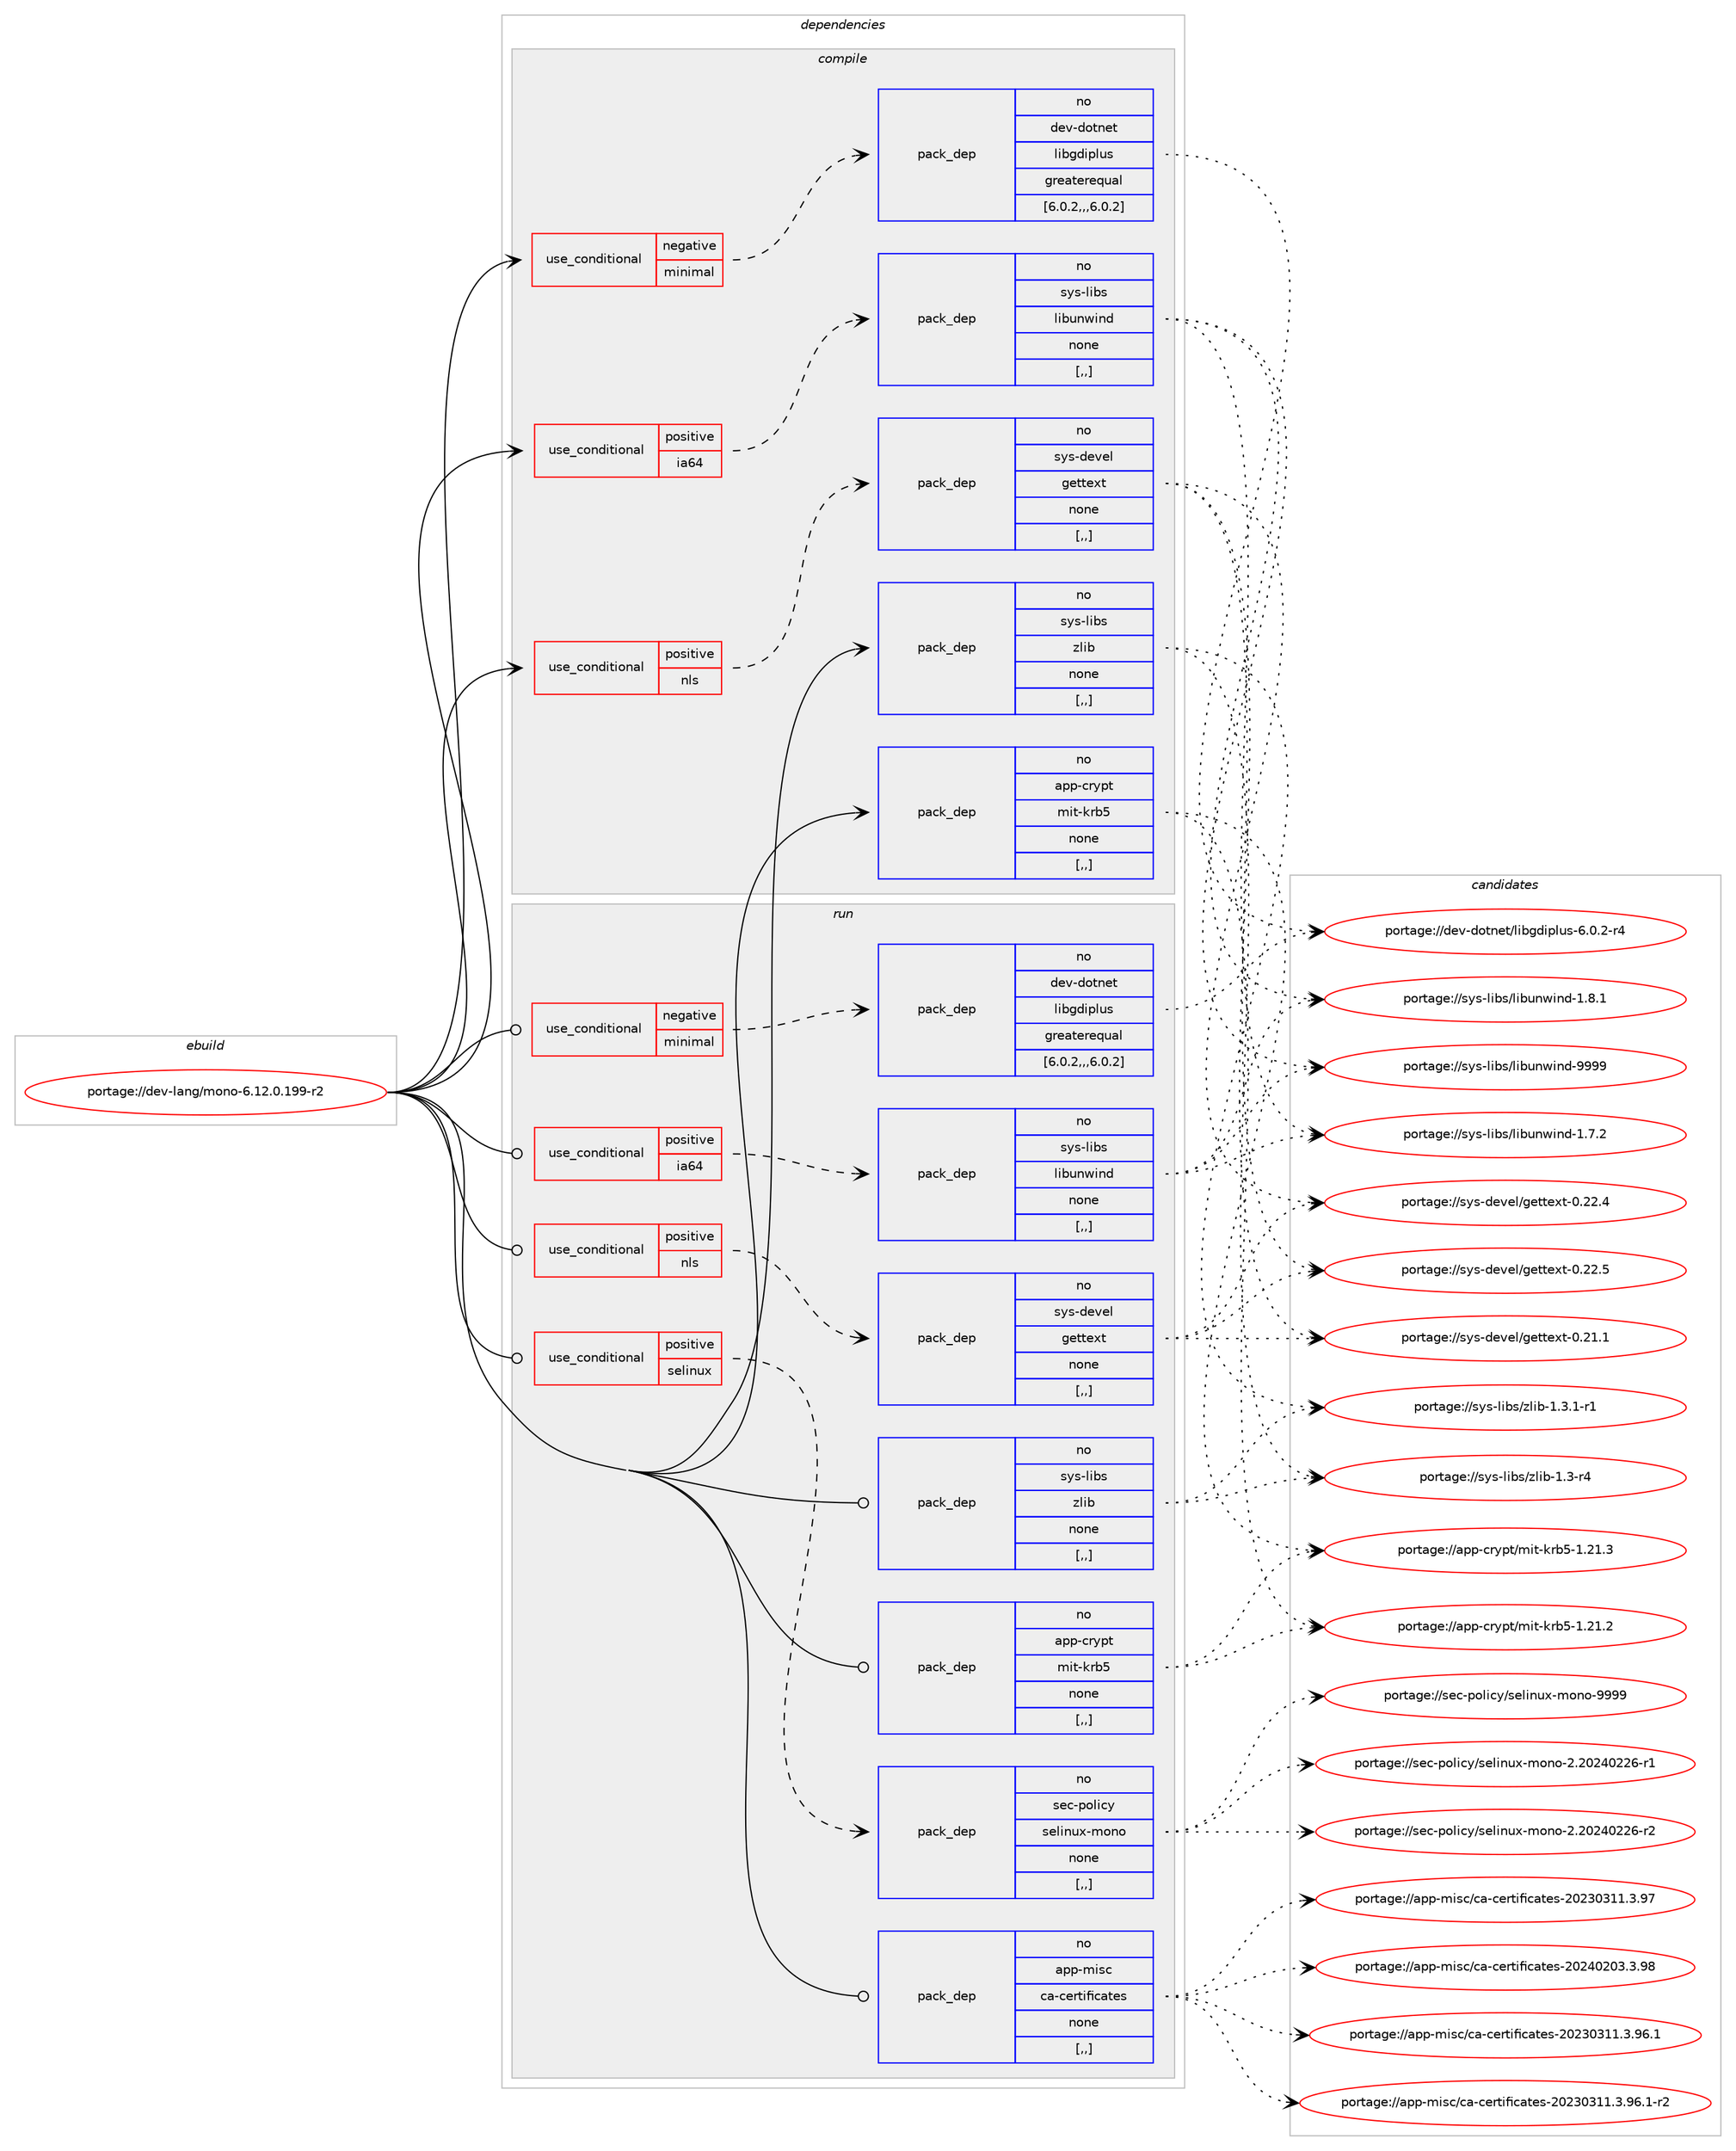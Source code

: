 digraph prolog {

# *************
# Graph options
# *************

newrank=true;
concentrate=true;
compound=true;
graph [rankdir=LR,fontname=Helvetica,fontsize=10,ranksep=1.5];#, ranksep=2.5, nodesep=0.2];
edge  [arrowhead=vee];
node  [fontname=Helvetica,fontsize=10];

# **********
# The ebuild
# **********

subgraph cluster_leftcol {
color=gray;
rank=same;
label=<<i>ebuild</i>>;
id [label="portage://dev-lang/mono-6.12.0.199-r2", color=red, width=4, href="../dev-lang/mono-6.12.0.199-r2.svg"];
}

# ****************
# The dependencies
# ****************

subgraph cluster_midcol {
color=gray;
label=<<i>dependencies</i>>;
subgraph cluster_compile {
fillcolor="#eeeeee";
style=filled;
label=<<i>compile</i>>;
subgraph cond22483 {
dependency97500 [label=<<TABLE BORDER="0" CELLBORDER="1" CELLSPACING="0" CELLPADDING="4"><TR><TD ROWSPAN="3" CELLPADDING="10">use_conditional</TD></TR><TR><TD>negative</TD></TR><TR><TD>minimal</TD></TR></TABLE>>, shape=none, color=red];
subgraph pack73979 {
dependency97501 [label=<<TABLE BORDER="0" CELLBORDER="1" CELLSPACING="0" CELLPADDING="4" WIDTH="220"><TR><TD ROWSPAN="6" CELLPADDING="30">pack_dep</TD></TR><TR><TD WIDTH="110">no</TD></TR><TR><TD>dev-dotnet</TD></TR><TR><TD>libgdiplus</TD></TR><TR><TD>greaterequal</TD></TR><TR><TD>[6.0.2,,,6.0.2]</TD></TR></TABLE>>, shape=none, color=blue];
}
dependency97500:e -> dependency97501:w [weight=20,style="dashed",arrowhead="vee"];
}
id:e -> dependency97500:w [weight=20,style="solid",arrowhead="vee"];
subgraph cond22484 {
dependency97502 [label=<<TABLE BORDER="0" CELLBORDER="1" CELLSPACING="0" CELLPADDING="4"><TR><TD ROWSPAN="3" CELLPADDING="10">use_conditional</TD></TR><TR><TD>positive</TD></TR><TR><TD>ia64</TD></TR></TABLE>>, shape=none, color=red];
subgraph pack73980 {
dependency97503 [label=<<TABLE BORDER="0" CELLBORDER="1" CELLSPACING="0" CELLPADDING="4" WIDTH="220"><TR><TD ROWSPAN="6" CELLPADDING="30">pack_dep</TD></TR><TR><TD WIDTH="110">no</TD></TR><TR><TD>sys-libs</TD></TR><TR><TD>libunwind</TD></TR><TR><TD>none</TD></TR><TR><TD>[,,]</TD></TR></TABLE>>, shape=none, color=blue];
}
dependency97502:e -> dependency97503:w [weight=20,style="dashed",arrowhead="vee"];
}
id:e -> dependency97502:w [weight=20,style="solid",arrowhead="vee"];
subgraph cond22485 {
dependency97504 [label=<<TABLE BORDER="0" CELLBORDER="1" CELLSPACING="0" CELLPADDING="4"><TR><TD ROWSPAN="3" CELLPADDING="10">use_conditional</TD></TR><TR><TD>positive</TD></TR><TR><TD>nls</TD></TR></TABLE>>, shape=none, color=red];
subgraph pack73981 {
dependency97505 [label=<<TABLE BORDER="0" CELLBORDER="1" CELLSPACING="0" CELLPADDING="4" WIDTH="220"><TR><TD ROWSPAN="6" CELLPADDING="30">pack_dep</TD></TR><TR><TD WIDTH="110">no</TD></TR><TR><TD>sys-devel</TD></TR><TR><TD>gettext</TD></TR><TR><TD>none</TD></TR><TR><TD>[,,]</TD></TR></TABLE>>, shape=none, color=blue];
}
dependency97504:e -> dependency97505:w [weight=20,style="dashed",arrowhead="vee"];
}
id:e -> dependency97504:w [weight=20,style="solid",arrowhead="vee"];
subgraph pack73982 {
dependency97506 [label=<<TABLE BORDER="0" CELLBORDER="1" CELLSPACING="0" CELLPADDING="4" WIDTH="220"><TR><TD ROWSPAN="6" CELLPADDING="30">pack_dep</TD></TR><TR><TD WIDTH="110">no</TD></TR><TR><TD>app-crypt</TD></TR><TR><TD>mit-krb5</TD></TR><TR><TD>none</TD></TR><TR><TD>[,,]</TD></TR></TABLE>>, shape=none, color=blue];
}
id:e -> dependency97506:w [weight=20,style="solid",arrowhead="vee"];
subgraph pack73983 {
dependency97507 [label=<<TABLE BORDER="0" CELLBORDER="1" CELLSPACING="0" CELLPADDING="4" WIDTH="220"><TR><TD ROWSPAN="6" CELLPADDING="30">pack_dep</TD></TR><TR><TD WIDTH="110">no</TD></TR><TR><TD>sys-libs</TD></TR><TR><TD>zlib</TD></TR><TR><TD>none</TD></TR><TR><TD>[,,]</TD></TR></TABLE>>, shape=none, color=blue];
}
id:e -> dependency97507:w [weight=20,style="solid",arrowhead="vee"];
}
subgraph cluster_compileandrun {
fillcolor="#eeeeee";
style=filled;
label=<<i>compile and run</i>>;
}
subgraph cluster_run {
fillcolor="#eeeeee";
style=filled;
label=<<i>run</i>>;
subgraph cond22486 {
dependency97508 [label=<<TABLE BORDER="0" CELLBORDER="1" CELLSPACING="0" CELLPADDING="4"><TR><TD ROWSPAN="3" CELLPADDING="10">use_conditional</TD></TR><TR><TD>negative</TD></TR><TR><TD>minimal</TD></TR></TABLE>>, shape=none, color=red];
subgraph pack73984 {
dependency97509 [label=<<TABLE BORDER="0" CELLBORDER="1" CELLSPACING="0" CELLPADDING="4" WIDTH="220"><TR><TD ROWSPAN="6" CELLPADDING="30">pack_dep</TD></TR><TR><TD WIDTH="110">no</TD></TR><TR><TD>dev-dotnet</TD></TR><TR><TD>libgdiplus</TD></TR><TR><TD>greaterequal</TD></TR><TR><TD>[6.0.2,,,6.0.2]</TD></TR></TABLE>>, shape=none, color=blue];
}
dependency97508:e -> dependency97509:w [weight=20,style="dashed",arrowhead="vee"];
}
id:e -> dependency97508:w [weight=20,style="solid",arrowhead="odot"];
subgraph cond22487 {
dependency97510 [label=<<TABLE BORDER="0" CELLBORDER="1" CELLSPACING="0" CELLPADDING="4"><TR><TD ROWSPAN="3" CELLPADDING="10">use_conditional</TD></TR><TR><TD>positive</TD></TR><TR><TD>ia64</TD></TR></TABLE>>, shape=none, color=red];
subgraph pack73985 {
dependency97511 [label=<<TABLE BORDER="0" CELLBORDER="1" CELLSPACING="0" CELLPADDING="4" WIDTH="220"><TR><TD ROWSPAN="6" CELLPADDING="30">pack_dep</TD></TR><TR><TD WIDTH="110">no</TD></TR><TR><TD>sys-libs</TD></TR><TR><TD>libunwind</TD></TR><TR><TD>none</TD></TR><TR><TD>[,,]</TD></TR></TABLE>>, shape=none, color=blue];
}
dependency97510:e -> dependency97511:w [weight=20,style="dashed",arrowhead="vee"];
}
id:e -> dependency97510:w [weight=20,style="solid",arrowhead="odot"];
subgraph cond22488 {
dependency97512 [label=<<TABLE BORDER="0" CELLBORDER="1" CELLSPACING="0" CELLPADDING="4"><TR><TD ROWSPAN="3" CELLPADDING="10">use_conditional</TD></TR><TR><TD>positive</TD></TR><TR><TD>nls</TD></TR></TABLE>>, shape=none, color=red];
subgraph pack73986 {
dependency97513 [label=<<TABLE BORDER="0" CELLBORDER="1" CELLSPACING="0" CELLPADDING="4" WIDTH="220"><TR><TD ROWSPAN="6" CELLPADDING="30">pack_dep</TD></TR><TR><TD WIDTH="110">no</TD></TR><TR><TD>sys-devel</TD></TR><TR><TD>gettext</TD></TR><TR><TD>none</TD></TR><TR><TD>[,,]</TD></TR></TABLE>>, shape=none, color=blue];
}
dependency97512:e -> dependency97513:w [weight=20,style="dashed",arrowhead="vee"];
}
id:e -> dependency97512:w [weight=20,style="solid",arrowhead="odot"];
subgraph cond22489 {
dependency97514 [label=<<TABLE BORDER="0" CELLBORDER="1" CELLSPACING="0" CELLPADDING="4"><TR><TD ROWSPAN="3" CELLPADDING="10">use_conditional</TD></TR><TR><TD>positive</TD></TR><TR><TD>selinux</TD></TR></TABLE>>, shape=none, color=red];
subgraph pack73987 {
dependency97515 [label=<<TABLE BORDER="0" CELLBORDER="1" CELLSPACING="0" CELLPADDING="4" WIDTH="220"><TR><TD ROWSPAN="6" CELLPADDING="30">pack_dep</TD></TR><TR><TD WIDTH="110">no</TD></TR><TR><TD>sec-policy</TD></TR><TR><TD>selinux-mono</TD></TR><TR><TD>none</TD></TR><TR><TD>[,,]</TD></TR></TABLE>>, shape=none, color=blue];
}
dependency97514:e -> dependency97515:w [weight=20,style="dashed",arrowhead="vee"];
}
id:e -> dependency97514:w [weight=20,style="solid",arrowhead="odot"];
subgraph pack73988 {
dependency97516 [label=<<TABLE BORDER="0" CELLBORDER="1" CELLSPACING="0" CELLPADDING="4" WIDTH="220"><TR><TD ROWSPAN="6" CELLPADDING="30">pack_dep</TD></TR><TR><TD WIDTH="110">no</TD></TR><TR><TD>app-crypt</TD></TR><TR><TD>mit-krb5</TD></TR><TR><TD>none</TD></TR><TR><TD>[,,]</TD></TR></TABLE>>, shape=none, color=blue];
}
id:e -> dependency97516:w [weight=20,style="solid",arrowhead="odot"];
subgraph pack73989 {
dependency97517 [label=<<TABLE BORDER="0" CELLBORDER="1" CELLSPACING="0" CELLPADDING="4" WIDTH="220"><TR><TD ROWSPAN="6" CELLPADDING="30">pack_dep</TD></TR><TR><TD WIDTH="110">no</TD></TR><TR><TD>app-misc</TD></TR><TR><TD>ca-certificates</TD></TR><TR><TD>none</TD></TR><TR><TD>[,,]</TD></TR></TABLE>>, shape=none, color=blue];
}
id:e -> dependency97517:w [weight=20,style="solid",arrowhead="odot"];
subgraph pack73990 {
dependency97518 [label=<<TABLE BORDER="0" CELLBORDER="1" CELLSPACING="0" CELLPADDING="4" WIDTH="220"><TR><TD ROWSPAN="6" CELLPADDING="30">pack_dep</TD></TR><TR><TD WIDTH="110">no</TD></TR><TR><TD>sys-libs</TD></TR><TR><TD>zlib</TD></TR><TR><TD>none</TD></TR><TR><TD>[,,]</TD></TR></TABLE>>, shape=none, color=blue];
}
id:e -> dependency97518:w [weight=20,style="solid",arrowhead="odot"];
}
}

# **************
# The candidates
# **************

subgraph cluster_choices {
rank=same;
color=gray;
label=<<i>candidates</i>>;

subgraph choice73979 {
color=black;
nodesep=1;
choice1001011184510011111611010111647108105981031001051121081171154554464846504511452 [label="portage://dev-dotnet/libgdiplus-6.0.2-r4", color=red, width=4,href="../dev-dotnet/libgdiplus-6.0.2-r4.svg"];
dependency97501:e -> choice1001011184510011111611010111647108105981031001051121081171154554464846504511452:w [style=dotted,weight="100"];
}
subgraph choice73980 {
color=black;
nodesep=1;
choice11512111545108105981154710810598117110119105110100454946554650 [label="portage://sys-libs/libunwind-1.7.2", color=red, width=4,href="../sys-libs/libunwind-1.7.2.svg"];
choice11512111545108105981154710810598117110119105110100454946564649 [label="portage://sys-libs/libunwind-1.8.1", color=red, width=4,href="../sys-libs/libunwind-1.8.1.svg"];
choice115121115451081059811547108105981171101191051101004557575757 [label="portage://sys-libs/libunwind-9999", color=red, width=4,href="../sys-libs/libunwind-9999.svg"];
dependency97503:e -> choice11512111545108105981154710810598117110119105110100454946554650:w [style=dotted,weight="100"];
dependency97503:e -> choice11512111545108105981154710810598117110119105110100454946564649:w [style=dotted,weight="100"];
dependency97503:e -> choice115121115451081059811547108105981171101191051101004557575757:w [style=dotted,weight="100"];
}
subgraph choice73981 {
color=black;
nodesep=1;
choice115121115451001011181011084710310111611610112011645484650494649 [label="portage://sys-devel/gettext-0.21.1", color=red, width=4,href="../sys-devel/gettext-0.21.1.svg"];
choice115121115451001011181011084710310111611610112011645484650504652 [label="portage://sys-devel/gettext-0.22.4", color=red, width=4,href="../sys-devel/gettext-0.22.4.svg"];
choice115121115451001011181011084710310111611610112011645484650504653 [label="portage://sys-devel/gettext-0.22.5", color=red, width=4,href="../sys-devel/gettext-0.22.5.svg"];
dependency97505:e -> choice115121115451001011181011084710310111611610112011645484650494649:w [style=dotted,weight="100"];
dependency97505:e -> choice115121115451001011181011084710310111611610112011645484650504652:w [style=dotted,weight="100"];
dependency97505:e -> choice115121115451001011181011084710310111611610112011645484650504653:w [style=dotted,weight="100"];
}
subgraph choice73982 {
color=black;
nodesep=1;
choice9711211245991141211121164710910511645107114985345494650494650 [label="portage://app-crypt/mit-krb5-1.21.2", color=red, width=4,href="../app-crypt/mit-krb5-1.21.2.svg"];
choice9711211245991141211121164710910511645107114985345494650494651 [label="portage://app-crypt/mit-krb5-1.21.3", color=red, width=4,href="../app-crypt/mit-krb5-1.21.3.svg"];
dependency97506:e -> choice9711211245991141211121164710910511645107114985345494650494650:w [style=dotted,weight="100"];
dependency97506:e -> choice9711211245991141211121164710910511645107114985345494650494651:w [style=dotted,weight="100"];
}
subgraph choice73983 {
color=black;
nodesep=1;
choice11512111545108105981154712210810598454946514511452 [label="portage://sys-libs/zlib-1.3-r4", color=red, width=4,href="../sys-libs/zlib-1.3-r4.svg"];
choice115121115451081059811547122108105984549465146494511449 [label="portage://sys-libs/zlib-1.3.1-r1", color=red, width=4,href="../sys-libs/zlib-1.3.1-r1.svg"];
dependency97507:e -> choice11512111545108105981154712210810598454946514511452:w [style=dotted,weight="100"];
dependency97507:e -> choice115121115451081059811547122108105984549465146494511449:w [style=dotted,weight="100"];
}
subgraph choice73984 {
color=black;
nodesep=1;
choice1001011184510011111611010111647108105981031001051121081171154554464846504511452 [label="portage://dev-dotnet/libgdiplus-6.0.2-r4", color=red, width=4,href="../dev-dotnet/libgdiplus-6.0.2-r4.svg"];
dependency97509:e -> choice1001011184510011111611010111647108105981031001051121081171154554464846504511452:w [style=dotted,weight="100"];
}
subgraph choice73985 {
color=black;
nodesep=1;
choice11512111545108105981154710810598117110119105110100454946554650 [label="portage://sys-libs/libunwind-1.7.2", color=red, width=4,href="../sys-libs/libunwind-1.7.2.svg"];
choice11512111545108105981154710810598117110119105110100454946564649 [label="portage://sys-libs/libunwind-1.8.1", color=red, width=4,href="../sys-libs/libunwind-1.8.1.svg"];
choice115121115451081059811547108105981171101191051101004557575757 [label="portage://sys-libs/libunwind-9999", color=red, width=4,href="../sys-libs/libunwind-9999.svg"];
dependency97511:e -> choice11512111545108105981154710810598117110119105110100454946554650:w [style=dotted,weight="100"];
dependency97511:e -> choice11512111545108105981154710810598117110119105110100454946564649:w [style=dotted,weight="100"];
dependency97511:e -> choice115121115451081059811547108105981171101191051101004557575757:w [style=dotted,weight="100"];
}
subgraph choice73986 {
color=black;
nodesep=1;
choice115121115451001011181011084710310111611610112011645484650494649 [label="portage://sys-devel/gettext-0.21.1", color=red, width=4,href="../sys-devel/gettext-0.21.1.svg"];
choice115121115451001011181011084710310111611610112011645484650504652 [label="portage://sys-devel/gettext-0.22.4", color=red, width=4,href="../sys-devel/gettext-0.22.4.svg"];
choice115121115451001011181011084710310111611610112011645484650504653 [label="portage://sys-devel/gettext-0.22.5", color=red, width=4,href="../sys-devel/gettext-0.22.5.svg"];
dependency97513:e -> choice115121115451001011181011084710310111611610112011645484650494649:w [style=dotted,weight="100"];
dependency97513:e -> choice115121115451001011181011084710310111611610112011645484650504652:w [style=dotted,weight="100"];
dependency97513:e -> choice115121115451001011181011084710310111611610112011645484650504653:w [style=dotted,weight="100"];
}
subgraph choice73987 {
color=black;
nodesep=1;
choice115101994511211110810599121471151011081051101171204510911111011145504650485052485050544511449 [label="portage://sec-policy/selinux-mono-2.20240226-r1", color=red, width=4,href="../sec-policy/selinux-mono-2.20240226-r1.svg"];
choice115101994511211110810599121471151011081051101171204510911111011145504650485052485050544511450 [label="portage://sec-policy/selinux-mono-2.20240226-r2", color=red, width=4,href="../sec-policy/selinux-mono-2.20240226-r2.svg"];
choice11510199451121111081059912147115101108105110117120451091111101114557575757 [label="portage://sec-policy/selinux-mono-9999", color=red, width=4,href="../sec-policy/selinux-mono-9999.svg"];
dependency97515:e -> choice115101994511211110810599121471151011081051101171204510911111011145504650485052485050544511449:w [style=dotted,weight="100"];
dependency97515:e -> choice115101994511211110810599121471151011081051101171204510911111011145504650485052485050544511450:w [style=dotted,weight="100"];
dependency97515:e -> choice11510199451121111081059912147115101108105110117120451091111101114557575757:w [style=dotted,weight="100"];
}
subgraph choice73988 {
color=black;
nodesep=1;
choice9711211245991141211121164710910511645107114985345494650494650 [label="portage://app-crypt/mit-krb5-1.21.2", color=red, width=4,href="../app-crypt/mit-krb5-1.21.2.svg"];
choice9711211245991141211121164710910511645107114985345494650494651 [label="portage://app-crypt/mit-krb5-1.21.3", color=red, width=4,href="../app-crypt/mit-krb5-1.21.3.svg"];
dependency97516:e -> choice9711211245991141211121164710910511645107114985345494650494650:w [style=dotted,weight="100"];
dependency97516:e -> choice9711211245991141211121164710910511645107114985345494650494651:w [style=dotted,weight="100"];
}
subgraph choice73989 {
color=black;
nodesep=1;
choice9711211245109105115994799974599101114116105102105999711610111545504850514851494946514657544649 [label="portage://app-misc/ca-certificates-20230311.3.96.1", color=red, width=4,href="../app-misc/ca-certificates-20230311.3.96.1.svg"];
choice97112112451091051159947999745991011141161051021059997116101115455048505148514949465146575446494511450 [label="portage://app-misc/ca-certificates-20230311.3.96.1-r2", color=red, width=4,href="../app-misc/ca-certificates-20230311.3.96.1-r2.svg"];
choice971121124510910511599479997459910111411610510210599971161011154550485051485149494651465755 [label="portage://app-misc/ca-certificates-20230311.3.97", color=red, width=4,href="../app-misc/ca-certificates-20230311.3.97.svg"];
choice971121124510910511599479997459910111411610510210599971161011154550485052485048514651465756 [label="portage://app-misc/ca-certificates-20240203.3.98", color=red, width=4,href="../app-misc/ca-certificates-20240203.3.98.svg"];
dependency97517:e -> choice9711211245109105115994799974599101114116105102105999711610111545504850514851494946514657544649:w [style=dotted,weight="100"];
dependency97517:e -> choice97112112451091051159947999745991011141161051021059997116101115455048505148514949465146575446494511450:w [style=dotted,weight="100"];
dependency97517:e -> choice971121124510910511599479997459910111411610510210599971161011154550485051485149494651465755:w [style=dotted,weight="100"];
dependency97517:e -> choice971121124510910511599479997459910111411610510210599971161011154550485052485048514651465756:w [style=dotted,weight="100"];
}
subgraph choice73990 {
color=black;
nodesep=1;
choice11512111545108105981154712210810598454946514511452 [label="portage://sys-libs/zlib-1.3-r4", color=red, width=4,href="../sys-libs/zlib-1.3-r4.svg"];
choice115121115451081059811547122108105984549465146494511449 [label="portage://sys-libs/zlib-1.3.1-r1", color=red, width=4,href="../sys-libs/zlib-1.3.1-r1.svg"];
dependency97518:e -> choice11512111545108105981154712210810598454946514511452:w [style=dotted,weight="100"];
dependency97518:e -> choice115121115451081059811547122108105984549465146494511449:w [style=dotted,weight="100"];
}
}

}
